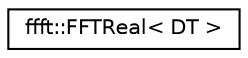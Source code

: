 digraph "Graphical Class Hierarchy"
{
  edge [fontname="Helvetica",fontsize="10",labelfontname="Helvetica",labelfontsize="10"];
  node [fontname="Helvetica",fontsize="10",shape=record];
  rankdir="LR";
  Node0 [label="ffft::FFTReal\< DT \>",height=0.2,width=0.4,color="black", fillcolor="white", style="filled",URL="$classffft_1_1FFTReal.html"];
}
